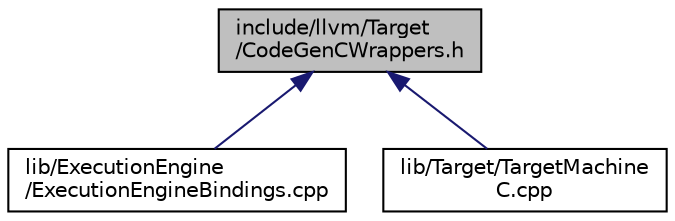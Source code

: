 digraph "include/llvm/Target/CodeGenCWrappers.h"
{
 // LATEX_PDF_SIZE
  bgcolor="transparent";
  edge [fontname="Helvetica",fontsize="10",labelfontname="Helvetica",labelfontsize="10"];
  node [fontname="Helvetica",fontsize="10",shape=record];
  Node1 [label="include/llvm/Target\l/CodeGenCWrappers.h",height=0.2,width=0.4,color="black", fillcolor="grey75", style="filled", fontcolor="black",tooltip=" "];
  Node1 -> Node2 [dir="back",color="midnightblue",fontsize="10",style="solid",fontname="Helvetica"];
  Node2 [label="lib/ExecutionEngine\l/ExecutionEngineBindings.cpp",height=0.2,width=0.4,color="black",URL="$ExecutionEngineBindings_8cpp.html",tooltip=" "];
  Node1 -> Node3 [dir="back",color="midnightblue",fontsize="10",style="solid",fontname="Helvetica"];
  Node3 [label="lib/Target/TargetMachine\lC.cpp",height=0.2,width=0.4,color="black",URL="$TargetMachineC_8cpp.html",tooltip=" "];
}
